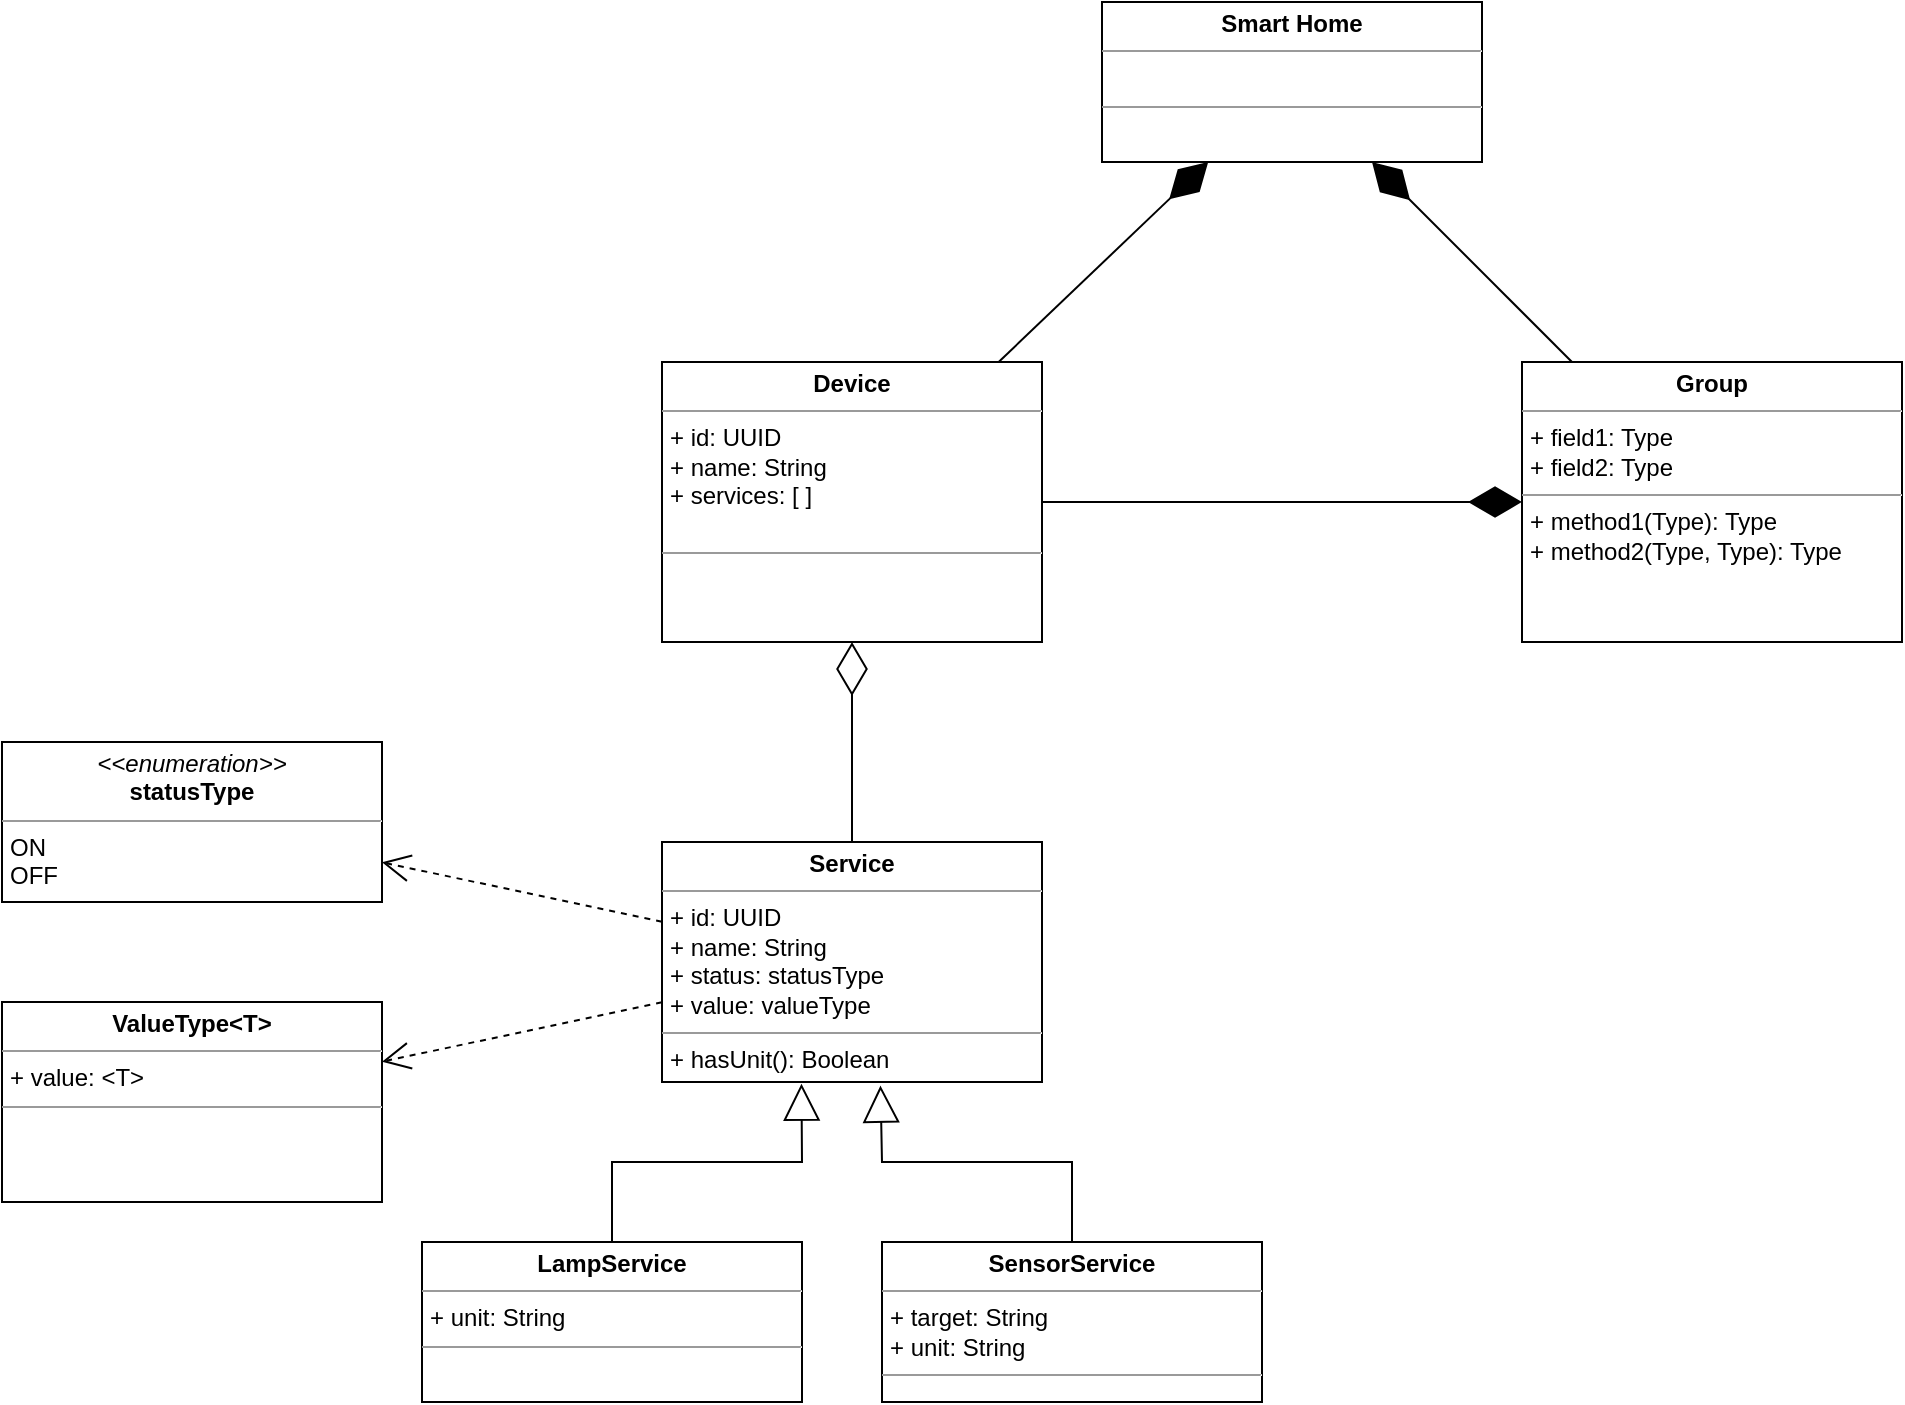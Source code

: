 <mxfile version="21.2.8" type="device">
  <diagram name="Page-1" id="7Jh5rjHY7JXz1SiuXTTY">
    <mxGraphModel dx="2447" dy="913" grid="1" gridSize="10" guides="1" tooltips="1" connect="1" arrows="1" fold="1" page="1" pageScale="1" pageWidth="850" pageHeight="1100" math="0" shadow="0">
      <root>
        <mxCell id="0" />
        <mxCell id="1" parent="0" />
        <mxCell id="MqYKyma9Fw4iBzDnA19P-1" value="&lt;p style=&quot;margin:0px;margin-top:4px;text-align:center;&quot;&gt;&lt;b&gt;Smart Home&lt;/b&gt;&lt;/p&gt;&lt;hr size=&quot;1&quot;&gt;&lt;p style=&quot;margin:0px;margin-left:4px;&quot;&gt;&lt;br&gt;&lt;/p&gt;&lt;hr size=&quot;1&quot;&gt;&lt;p style=&quot;margin:0px;margin-left:4px;&quot;&gt;&lt;br&gt;&lt;/p&gt;" style="verticalAlign=top;align=left;overflow=fill;fontSize=12;fontFamily=Helvetica;html=1;whiteSpace=wrap;" vertex="1" parent="1">
          <mxGeometry x="350" y="260" width="190" height="80" as="geometry" />
        </mxCell>
        <mxCell id="MqYKyma9Fw4iBzDnA19P-2" value="&lt;p style=&quot;margin:0px;margin-top:4px;text-align:center;&quot;&gt;&lt;b&gt;Group&lt;/b&gt;&lt;/p&gt;&lt;hr size=&quot;1&quot;&gt;&lt;p style=&quot;margin:0px;margin-left:4px;&quot;&gt;+ field1: Type&lt;br&gt;+ field2: Type&lt;/p&gt;&lt;hr size=&quot;1&quot;&gt;&lt;p style=&quot;margin:0px;margin-left:4px;&quot;&gt;+ method1(Type): Type&lt;br&gt;+ method2(Type, Type): Type&lt;/p&gt;" style="verticalAlign=top;align=left;overflow=fill;fontSize=12;fontFamily=Helvetica;html=1;whiteSpace=wrap;" vertex="1" parent="1">
          <mxGeometry x="560" y="440" width="190" height="140" as="geometry" />
        </mxCell>
        <mxCell id="MqYKyma9Fw4iBzDnA19P-3" value="&lt;p style=&quot;margin:0px;margin-top:4px;text-align:center;&quot;&gt;&lt;b&gt;Device&lt;/b&gt;&lt;/p&gt;&lt;hr size=&quot;1&quot;&gt;&lt;p style=&quot;margin:0px;margin-left:4px;&quot;&gt;+ id: UUID&lt;/p&gt;&lt;p style=&quot;margin:0px;margin-left:4px;&quot;&gt;+ name: String&lt;/p&gt;&lt;p style=&quot;margin:0px;margin-left:4px;&quot;&gt;+ services: [ ]&lt;br&gt;&lt;br&gt;&lt;/p&gt;&lt;hr size=&quot;1&quot;&gt;&lt;p style=&quot;margin:0px;margin-left:4px;&quot;&gt;&lt;br&gt;&lt;/p&gt;" style="verticalAlign=top;align=left;overflow=fill;fontSize=12;fontFamily=Helvetica;html=1;whiteSpace=wrap;" vertex="1" parent="1">
          <mxGeometry x="130" y="440" width="190" height="140" as="geometry" />
        </mxCell>
        <mxCell id="MqYKyma9Fw4iBzDnA19P-4" value="&lt;p style=&quot;margin:0px;margin-top:4px;text-align:center;&quot;&gt;&lt;b&gt;Service&lt;/b&gt;&lt;/p&gt;&lt;hr size=&quot;1&quot;&gt;&lt;p style=&quot;margin:0px;margin-left:4px;&quot;&gt;+ id: UUID&lt;br&gt;+ name: String&lt;/p&gt;&lt;p style=&quot;margin:0px;margin-left:4px;&quot;&gt;&lt;span style=&quot;background-color: initial;&quot;&gt;+ status: statusType&lt;/span&gt;&lt;br&gt;&lt;/p&gt;&lt;p style=&quot;margin:0px;margin-left:4px;&quot;&gt;+ value: valueType&lt;/p&gt;&lt;hr size=&quot;1&quot;&gt;&lt;p style=&quot;margin:0px;margin-left:4px;&quot;&gt;+ hasUnit(): Boolean&lt;/p&gt;" style="verticalAlign=top;align=left;overflow=fill;fontSize=12;fontFamily=Helvetica;html=1;whiteSpace=wrap;" vertex="1" parent="1">
          <mxGeometry x="130" y="680" width="190" height="120" as="geometry" />
        </mxCell>
        <mxCell id="MqYKyma9Fw4iBzDnA19P-5" value="" style="endArrow=diamondThin;endFill=0;endSize=24;html=1;rounded=0;" edge="1" parent="1" source="MqYKyma9Fw4iBzDnA19P-4" target="MqYKyma9Fw4iBzDnA19P-3">
          <mxGeometry width="160" relative="1" as="geometry">
            <mxPoint x="100" y="620" as="sourcePoint" />
            <mxPoint x="260" y="620" as="targetPoint" />
          </mxGeometry>
        </mxCell>
        <mxCell id="MqYKyma9Fw4iBzDnA19P-6" value="" style="endArrow=diamondThin;endFill=1;endSize=24;html=1;rounded=0;" edge="1" parent="1" source="MqYKyma9Fw4iBzDnA19P-3" target="MqYKyma9Fw4iBzDnA19P-2">
          <mxGeometry width="160" relative="1" as="geometry">
            <mxPoint x="340" y="510" as="sourcePoint" />
            <mxPoint x="500" y="510" as="targetPoint" />
          </mxGeometry>
        </mxCell>
        <mxCell id="MqYKyma9Fw4iBzDnA19P-17" value="&lt;p style=&quot;margin:0px;margin-top:4px;text-align:center;&quot;&gt;&lt;i&gt;&amp;lt;&amp;lt;enumeration&amp;gt;&amp;gt;&lt;/i&gt;&lt;br&gt;&lt;b&gt;statusType&lt;/b&gt;&lt;/p&gt;&lt;hr size=&quot;1&quot;&gt;&lt;p style=&quot;margin:0px;margin-left:4px;&quot;&gt;ON&lt;/p&gt;&lt;p style=&quot;margin:0px;margin-left:4px;&quot;&gt;OFF&lt;/p&gt;" style="verticalAlign=top;align=left;overflow=fill;fontSize=12;fontFamily=Helvetica;html=1;whiteSpace=wrap;" vertex="1" parent="1">
          <mxGeometry x="-200" y="630" width="190" height="80" as="geometry" />
        </mxCell>
        <mxCell id="MqYKyma9Fw4iBzDnA19P-18" value="&lt;p style=&quot;margin:0px;margin-top:4px;text-align:center;&quot;&gt;&lt;b&gt;ValueType&amp;lt;T&amp;gt;&lt;/b&gt;&lt;/p&gt;&lt;hr size=&quot;1&quot;&gt;&lt;p style=&quot;margin:0px;margin-left:4px;&quot;&gt;+ value: &amp;lt;T&amp;gt;&lt;/p&gt;&lt;hr style=&quot;border-color: var(--border-color);&quot; size=&quot;1&quot;&gt;&lt;p style=&quot;border-color: var(--border-color); margin: 0px 0px 0px 4px;&quot;&gt;&lt;br&gt;&lt;/p&gt;" style="verticalAlign=top;align=left;overflow=fill;fontSize=12;fontFamily=Helvetica;html=1;whiteSpace=wrap;" vertex="1" parent="1">
          <mxGeometry x="-200" y="760" width="190" height="100" as="geometry" />
        </mxCell>
        <mxCell id="MqYKyma9Fw4iBzDnA19P-21" value="&lt;p style=&quot;margin:0px;margin-top:4px;text-align:center;&quot;&gt;&lt;b&gt;LampService&lt;/b&gt;&lt;/p&gt;&lt;hr size=&quot;1&quot;&gt;&lt;p style=&quot;margin:0px;margin-left:4px;&quot;&gt;+ unit: String&lt;br&gt;&lt;/p&gt;&lt;hr size=&quot;1&quot;&gt;&lt;p style=&quot;margin:0px;margin-left:4px;&quot;&gt;&lt;br&gt;&lt;/p&gt;" style="verticalAlign=top;align=left;overflow=fill;fontSize=12;fontFamily=Helvetica;html=1;whiteSpace=wrap;" vertex="1" parent="1">
          <mxGeometry x="10" y="880" width="190" height="80" as="geometry" />
        </mxCell>
        <mxCell id="MqYKyma9Fw4iBzDnA19P-23" value="&lt;p style=&quot;margin:0px;margin-top:4px;text-align:center;&quot;&gt;&lt;b&gt;SensorService&lt;/b&gt;&lt;/p&gt;&lt;hr size=&quot;1&quot;&gt;&lt;p style=&quot;margin:0px;margin-left:4px;&quot;&gt;+ target: String&lt;/p&gt;&lt;p style=&quot;margin:0px;margin-left:4px;&quot;&gt;+ unit: String&lt;br&gt;&lt;/p&gt;&lt;hr size=&quot;1&quot;&gt;&lt;p style=&quot;margin:0px;margin-left:4px;&quot;&gt;&lt;br&gt;&lt;/p&gt;" style="verticalAlign=top;align=left;overflow=fill;fontSize=12;fontFamily=Helvetica;html=1;whiteSpace=wrap;" vertex="1" parent="1">
          <mxGeometry x="240" y="880" width="190" height="80" as="geometry" />
        </mxCell>
        <mxCell id="MqYKyma9Fw4iBzDnA19P-24" value="" style="endArrow=block;endSize=16;endFill=0;html=1;rounded=0;entryX=0.367;entryY=1.007;entryDx=0;entryDy=0;entryPerimeter=0;" edge="1" parent="1" source="MqYKyma9Fw4iBzDnA19P-21" target="MqYKyma9Fw4iBzDnA19P-4">
          <mxGeometry width="160" relative="1" as="geometry">
            <mxPoint x="20" y="790" as="sourcePoint" />
            <mxPoint x="180" y="790" as="targetPoint" />
            <Array as="points">
              <mxPoint x="105" y="840" />
              <mxPoint x="200" y="840" />
            </Array>
          </mxGeometry>
        </mxCell>
        <mxCell id="MqYKyma9Fw4iBzDnA19P-25" value="" style="endArrow=block;endSize=16;endFill=0;html=1;rounded=0;entryX=0.575;entryY=1.015;entryDx=0;entryDy=0;entryPerimeter=0;" edge="1" parent="1" source="MqYKyma9Fw4iBzDnA19P-23" target="MqYKyma9Fw4iBzDnA19P-4">
          <mxGeometry width="160" relative="1" as="geometry">
            <mxPoint x="115" y="890" as="sourcePoint" />
            <mxPoint x="210" y="811" as="targetPoint" />
            <Array as="points">
              <mxPoint x="335" y="840" />
              <mxPoint x="240" y="840" />
            </Array>
          </mxGeometry>
        </mxCell>
        <mxCell id="MqYKyma9Fw4iBzDnA19P-26" value="" style="endArrow=open;endSize=12;dashed=1;html=1;rounded=0;" edge="1" parent="1" source="MqYKyma9Fw4iBzDnA19P-4" target="MqYKyma9Fw4iBzDnA19P-17">
          <mxGeometry width="160" relative="1" as="geometry">
            <mxPoint x="-70" y="740" as="sourcePoint" />
            <mxPoint x="90" y="740" as="targetPoint" />
          </mxGeometry>
        </mxCell>
        <mxCell id="MqYKyma9Fw4iBzDnA19P-27" value="" style="endArrow=open;endSize=12;dashed=1;html=1;rounded=0;" edge="1" parent="1" source="MqYKyma9Fw4iBzDnA19P-4" target="MqYKyma9Fw4iBzDnA19P-18">
          <mxGeometry width="160" relative="1" as="geometry">
            <mxPoint x="140" y="730" as="sourcePoint" />
            <mxPoint y="700" as="targetPoint" />
          </mxGeometry>
        </mxCell>
        <mxCell id="MqYKyma9Fw4iBzDnA19P-28" value="" style="endArrow=diamondThin;endFill=1;endSize=24;html=1;rounded=0;" edge="1" parent="1" source="MqYKyma9Fw4iBzDnA19P-3" target="MqYKyma9Fw4iBzDnA19P-1">
          <mxGeometry width="160" relative="1" as="geometry">
            <mxPoint x="170" y="380" as="sourcePoint" />
            <mxPoint x="330" y="380" as="targetPoint" />
          </mxGeometry>
        </mxCell>
        <mxCell id="MqYKyma9Fw4iBzDnA19P-29" value="" style="endArrow=diamondThin;endFill=1;endSize=24;html=1;rounded=0;" edge="1" parent="1" source="MqYKyma9Fw4iBzDnA19P-2" target="MqYKyma9Fw4iBzDnA19P-1">
          <mxGeometry width="160" relative="1" as="geometry">
            <mxPoint x="308" y="450" as="sourcePoint" />
            <mxPoint x="413" y="350" as="targetPoint" />
          </mxGeometry>
        </mxCell>
      </root>
    </mxGraphModel>
  </diagram>
</mxfile>
